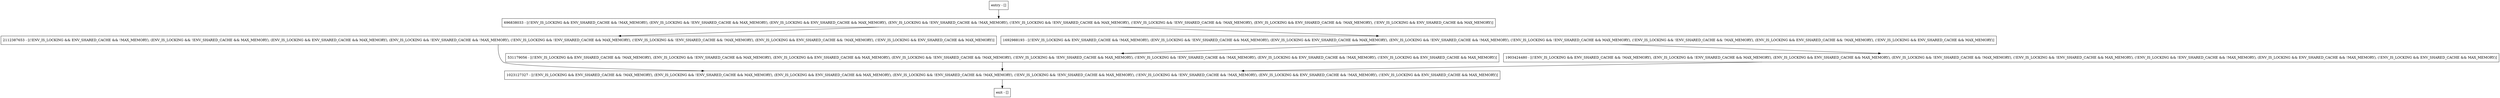 digraph <init> {
node [shape=record];
entry [label="entry - []"];
exit [label="exit - []"];
1023127327 [label="1023127327 - [(!ENV_IS_LOCKING && ENV_SHARED_CACHE && !MAX_MEMORY), (ENV_IS_LOCKING && !ENV_SHARED_CACHE && MAX_MEMORY), (ENV_IS_LOCKING && ENV_SHARED_CACHE && MAX_MEMORY), (ENV_IS_LOCKING && !ENV_SHARED_CACHE && !MAX_MEMORY), (!ENV_IS_LOCKING && !ENV_SHARED_CACHE && MAX_MEMORY), (!ENV_IS_LOCKING && !ENV_SHARED_CACHE && !MAX_MEMORY), (ENV_IS_LOCKING && ENV_SHARED_CACHE && !MAX_MEMORY), (!ENV_IS_LOCKING && ENV_SHARED_CACHE && MAX_MEMORY)]"];
531179056 [label="531179056 - [(!ENV_IS_LOCKING && ENV_SHARED_CACHE && !MAX_MEMORY), (ENV_IS_LOCKING && !ENV_SHARED_CACHE && MAX_MEMORY), (ENV_IS_LOCKING && ENV_SHARED_CACHE && MAX_MEMORY), (ENV_IS_LOCKING && !ENV_SHARED_CACHE && !MAX_MEMORY), (!ENV_IS_LOCKING && !ENV_SHARED_CACHE && MAX_MEMORY), (!ENV_IS_LOCKING && !ENV_SHARED_CACHE && !MAX_MEMORY), (ENV_IS_LOCKING && ENV_SHARED_CACHE && !MAX_MEMORY), (!ENV_IS_LOCKING && ENV_SHARED_CACHE && MAX_MEMORY)]"];
1903424480 [label="1903424480 - [(!ENV_IS_LOCKING && ENV_SHARED_CACHE && !MAX_MEMORY), (ENV_IS_LOCKING && !ENV_SHARED_CACHE && MAX_MEMORY), (ENV_IS_LOCKING && ENV_SHARED_CACHE && MAX_MEMORY), (ENV_IS_LOCKING && !ENV_SHARED_CACHE && !MAX_MEMORY), (!ENV_IS_LOCKING && !ENV_SHARED_CACHE && MAX_MEMORY), (!ENV_IS_LOCKING && !ENV_SHARED_CACHE && !MAX_MEMORY), (ENV_IS_LOCKING && ENV_SHARED_CACHE && !MAX_MEMORY), (!ENV_IS_LOCKING && ENV_SHARED_CACHE && MAX_MEMORY)]"];
2112387653 [label="2112387653 - [(!ENV_IS_LOCKING && ENV_SHARED_CACHE && !MAX_MEMORY), (ENV_IS_LOCKING && !ENV_SHARED_CACHE && MAX_MEMORY), (ENV_IS_LOCKING && ENV_SHARED_CACHE && MAX_MEMORY), (ENV_IS_LOCKING && !ENV_SHARED_CACHE && !MAX_MEMORY), (!ENV_IS_LOCKING && !ENV_SHARED_CACHE && MAX_MEMORY), (!ENV_IS_LOCKING && !ENV_SHARED_CACHE && !MAX_MEMORY), (ENV_IS_LOCKING && ENV_SHARED_CACHE && !MAX_MEMORY), (!ENV_IS_LOCKING && ENV_SHARED_CACHE && MAX_MEMORY)]"];
1692988193 [label="1692988193 - [(!ENV_IS_LOCKING && ENV_SHARED_CACHE && !MAX_MEMORY), (ENV_IS_LOCKING && !ENV_SHARED_CACHE && MAX_MEMORY), (ENV_IS_LOCKING && ENV_SHARED_CACHE && MAX_MEMORY), (ENV_IS_LOCKING && !ENV_SHARED_CACHE && !MAX_MEMORY), (!ENV_IS_LOCKING && !ENV_SHARED_CACHE && MAX_MEMORY), (!ENV_IS_LOCKING && !ENV_SHARED_CACHE && !MAX_MEMORY), (ENV_IS_LOCKING && ENV_SHARED_CACHE && !MAX_MEMORY), (!ENV_IS_LOCKING && ENV_SHARED_CACHE && MAX_MEMORY)]"];
696838033 [label="696838033 - [(!ENV_IS_LOCKING && ENV_SHARED_CACHE && !MAX_MEMORY), (ENV_IS_LOCKING && !ENV_SHARED_CACHE && MAX_MEMORY), (ENV_IS_LOCKING && ENV_SHARED_CACHE && MAX_MEMORY), (ENV_IS_LOCKING && !ENV_SHARED_CACHE && !MAX_MEMORY), (!ENV_IS_LOCKING && !ENV_SHARED_CACHE && MAX_MEMORY), (!ENV_IS_LOCKING && !ENV_SHARED_CACHE && !MAX_MEMORY), (ENV_IS_LOCKING && ENV_SHARED_CACHE && !MAX_MEMORY), (!ENV_IS_LOCKING && ENV_SHARED_CACHE && MAX_MEMORY)]"];
entry;
exit;
entry -> 696838033;
1023127327 -> exit;
531179056 -> 1023127327;
1903424480 -> 1023127327;
2112387653 -> 1023127327;
1692988193 -> 531179056;
1692988193 -> 1903424480;
696838033 -> 2112387653;
696838033 -> 1692988193;
}
